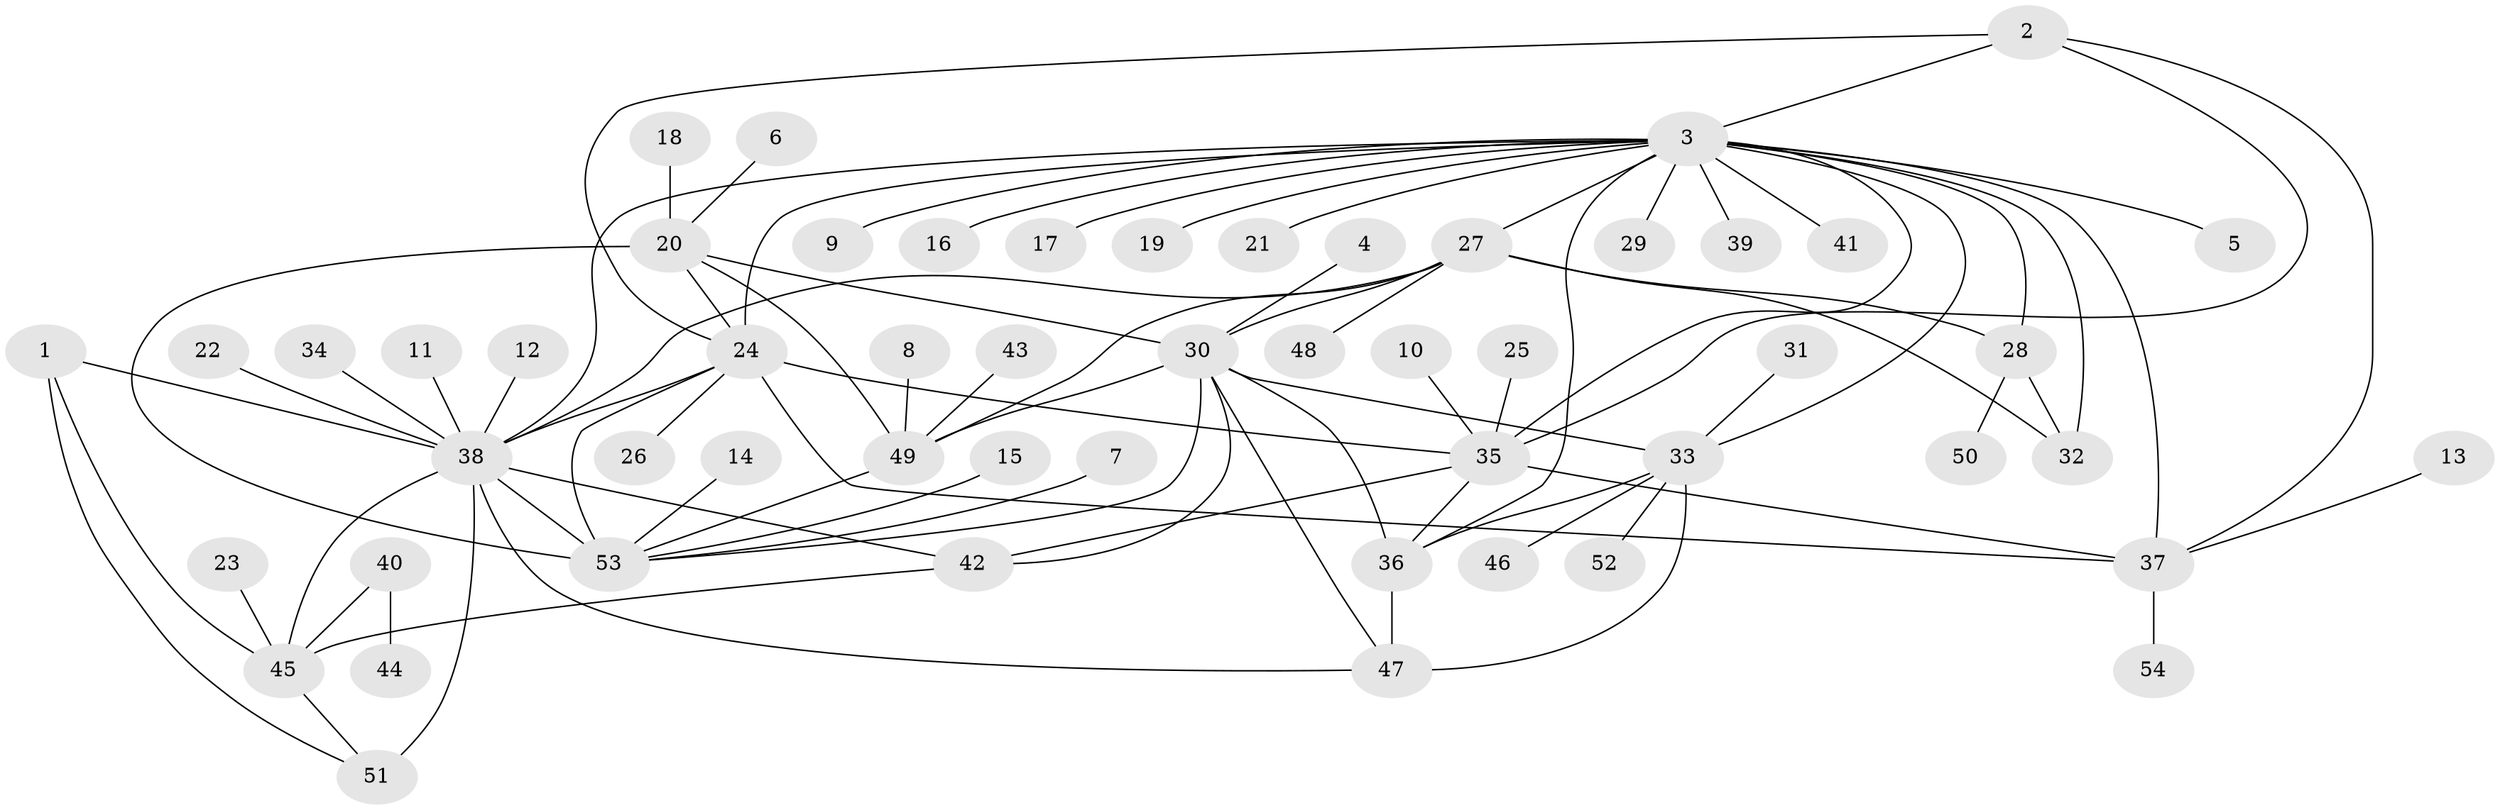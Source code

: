 // original degree distribution, {10: 0.019417475728155338, 9: 0.04854368932038835, 6: 0.04854368932038835, 11: 0.019417475728155338, 8: 0.04854368932038835, 7: 0.02912621359223301, 4: 0.019417475728155338, 5: 0.019417475728155338, 1: 0.6019417475728155, 2: 0.08737864077669903, 3: 0.05825242718446602}
// Generated by graph-tools (version 1.1) at 2025/26/03/09/25 03:26:40]
// undirected, 54 vertices, 84 edges
graph export_dot {
graph [start="1"]
  node [color=gray90,style=filled];
  1;
  2;
  3;
  4;
  5;
  6;
  7;
  8;
  9;
  10;
  11;
  12;
  13;
  14;
  15;
  16;
  17;
  18;
  19;
  20;
  21;
  22;
  23;
  24;
  25;
  26;
  27;
  28;
  29;
  30;
  31;
  32;
  33;
  34;
  35;
  36;
  37;
  38;
  39;
  40;
  41;
  42;
  43;
  44;
  45;
  46;
  47;
  48;
  49;
  50;
  51;
  52;
  53;
  54;
  1 -- 38 [weight=2.0];
  1 -- 45 [weight=1.0];
  1 -- 51 [weight=1.0];
  2 -- 3 [weight=1.0];
  2 -- 24 [weight=1.0];
  2 -- 35 [weight=1.0];
  2 -- 37 [weight=1.0];
  3 -- 5 [weight=1.0];
  3 -- 9 [weight=1.0];
  3 -- 16 [weight=1.0];
  3 -- 17 [weight=1.0];
  3 -- 19 [weight=1.0];
  3 -- 21 [weight=1.0];
  3 -- 24 [weight=1.0];
  3 -- 27 [weight=2.0];
  3 -- 28 [weight=2.0];
  3 -- 29 [weight=1.0];
  3 -- 32 [weight=2.0];
  3 -- 33 [weight=1.0];
  3 -- 35 [weight=1.0];
  3 -- 36 [weight=1.0];
  3 -- 37 [weight=1.0];
  3 -- 38 [weight=1.0];
  3 -- 39 [weight=1.0];
  3 -- 41 [weight=1.0];
  4 -- 30 [weight=1.0];
  6 -- 20 [weight=1.0];
  7 -- 53 [weight=1.0];
  8 -- 49 [weight=1.0];
  10 -- 35 [weight=1.0];
  11 -- 38 [weight=1.0];
  12 -- 38 [weight=1.0];
  13 -- 37 [weight=1.0];
  14 -- 53 [weight=1.0];
  15 -- 53 [weight=1.0];
  18 -- 20 [weight=1.0];
  20 -- 24 [weight=1.0];
  20 -- 30 [weight=2.0];
  20 -- 49 [weight=2.0];
  20 -- 53 [weight=2.0];
  22 -- 38 [weight=1.0];
  23 -- 45 [weight=1.0];
  24 -- 26 [weight=1.0];
  24 -- 35 [weight=1.0];
  24 -- 37 [weight=1.0];
  24 -- 38 [weight=1.0];
  24 -- 53 [weight=2.0];
  25 -- 35 [weight=1.0];
  27 -- 28 [weight=1.0];
  27 -- 30 [weight=1.0];
  27 -- 32 [weight=1.0];
  27 -- 38 [weight=1.0];
  27 -- 48 [weight=1.0];
  27 -- 49 [weight=1.0];
  28 -- 32 [weight=1.0];
  28 -- 50 [weight=1.0];
  30 -- 33 [weight=1.0];
  30 -- 36 [weight=1.0];
  30 -- 42 [weight=1.0];
  30 -- 47 [weight=2.0];
  30 -- 49 [weight=1.0];
  30 -- 53 [weight=1.0];
  31 -- 33 [weight=1.0];
  33 -- 36 [weight=1.0];
  33 -- 46 [weight=1.0];
  33 -- 47 [weight=2.0];
  33 -- 52 [weight=1.0];
  34 -- 38 [weight=1.0];
  35 -- 36 [weight=1.0];
  35 -- 37 [weight=1.0];
  35 -- 42 [weight=1.0];
  36 -- 47 [weight=2.0];
  37 -- 54 [weight=1.0];
  38 -- 42 [weight=1.0];
  38 -- 45 [weight=2.0];
  38 -- 47 [weight=1.0];
  38 -- 51 [weight=2.0];
  38 -- 53 [weight=2.0];
  40 -- 44 [weight=1.0];
  40 -- 45 [weight=1.0];
  42 -- 45 [weight=1.0];
  43 -- 49 [weight=1.0];
  45 -- 51 [weight=1.0];
  49 -- 53 [weight=1.0];
}
